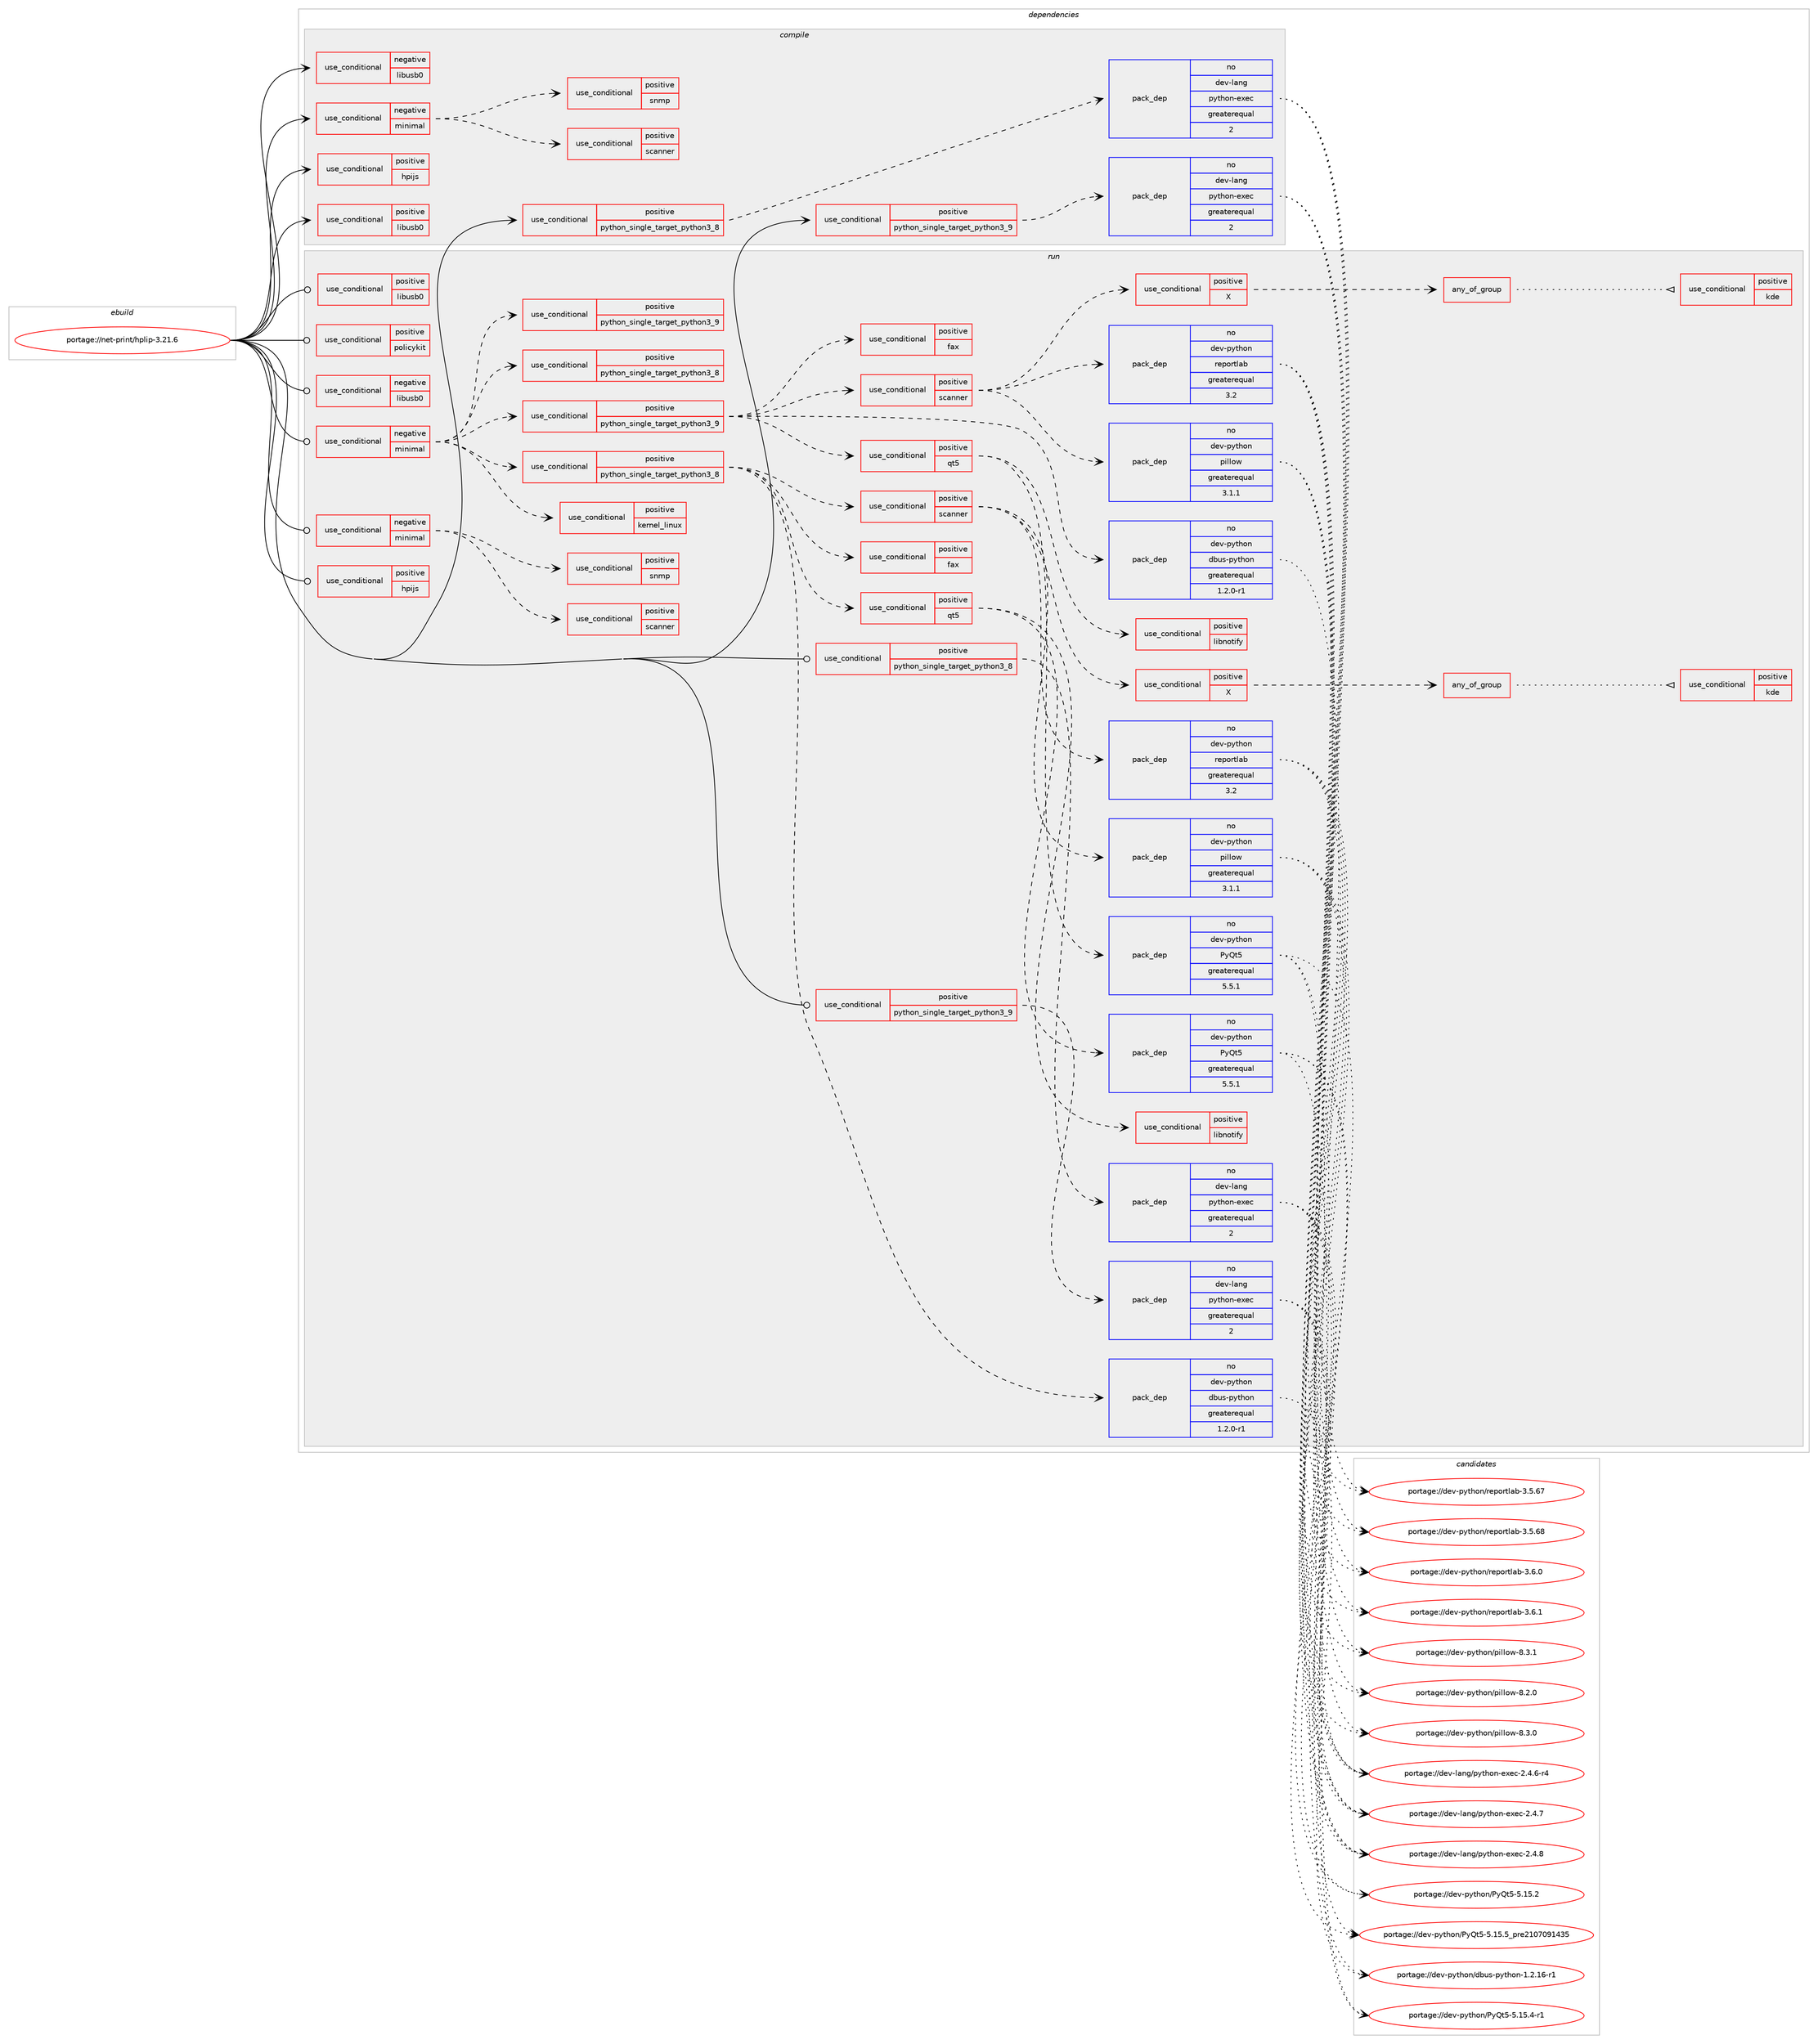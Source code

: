 digraph prolog {

# *************
# Graph options
# *************

newrank=true;
concentrate=true;
compound=true;
graph [rankdir=LR,fontname=Helvetica,fontsize=10,ranksep=1.5];#, ranksep=2.5, nodesep=0.2];
edge  [arrowhead=vee];
node  [fontname=Helvetica,fontsize=10];

# **********
# The ebuild
# **********

subgraph cluster_leftcol {
color=gray;
label=<<i>ebuild</i>>;
id [label="portage://net-print/hplip-3.21.6", color=red, width=4, href="../net-print/hplip-3.21.6.svg"];
}

# ****************
# The dependencies
# ****************

subgraph cluster_midcol {
color=gray;
label=<<i>dependencies</i>>;
subgraph cluster_compile {
fillcolor="#eeeeee";
style=filled;
label=<<i>compile</i>>;
subgraph cond117 {
dependency219 [label=<<TABLE BORDER="0" CELLBORDER="1" CELLSPACING="0" CELLPADDING="4"><TR><TD ROWSPAN="3" CELLPADDING="10">use_conditional</TD></TR><TR><TD>negative</TD></TR><TR><TD>libusb0</TD></TR></TABLE>>, shape=none, color=red];
# *** BEGIN UNKNOWN DEPENDENCY TYPE (TODO) ***
# dependency219 -> package_dependency(portage://net-print/hplip-3.21.6,install,no,virtual,libusb,none,[,,],[slot(1)],[])
# *** END UNKNOWN DEPENDENCY TYPE (TODO) ***

}
id:e -> dependency219:w [weight=20,style="solid",arrowhead="vee"];
subgraph cond118 {
dependency220 [label=<<TABLE BORDER="0" CELLBORDER="1" CELLSPACING="0" CELLPADDING="4"><TR><TD ROWSPAN="3" CELLPADDING="10">use_conditional</TD></TR><TR><TD>negative</TD></TR><TR><TD>minimal</TD></TR></TABLE>>, shape=none, color=red];
subgraph cond119 {
dependency221 [label=<<TABLE BORDER="0" CELLBORDER="1" CELLSPACING="0" CELLPADDING="4"><TR><TD ROWSPAN="3" CELLPADDING="10">use_conditional</TD></TR><TR><TD>positive</TD></TR><TR><TD>scanner</TD></TR></TABLE>>, shape=none, color=red];
# *** BEGIN UNKNOWN DEPENDENCY TYPE (TODO) ***
# dependency221 -> package_dependency(portage://net-print/hplip-3.21.6,install,no,media-gfx,sane-backends,none,[,,],[],[])
# *** END UNKNOWN DEPENDENCY TYPE (TODO) ***

}
dependency220:e -> dependency221:w [weight=20,style="dashed",arrowhead="vee"];
subgraph cond120 {
dependency222 [label=<<TABLE BORDER="0" CELLBORDER="1" CELLSPACING="0" CELLPADDING="4"><TR><TD ROWSPAN="3" CELLPADDING="10">use_conditional</TD></TR><TR><TD>positive</TD></TR><TR><TD>snmp</TD></TR></TABLE>>, shape=none, color=red];
# *** BEGIN UNKNOWN DEPENDENCY TYPE (TODO) ***
# dependency222 -> package_dependency(portage://net-print/hplip-3.21.6,install,no,dev-libs,openssl,none,[,,],[slot(0),equal],[])
# *** END UNKNOWN DEPENDENCY TYPE (TODO) ***

# *** BEGIN UNKNOWN DEPENDENCY TYPE (TODO) ***
# dependency222 -> package_dependency(portage://net-print/hplip-3.21.6,install,no,net-analyzer,net-snmp,none,[,,],any_same_slot,[])
# *** END UNKNOWN DEPENDENCY TYPE (TODO) ***

# *** BEGIN UNKNOWN DEPENDENCY TYPE (TODO) ***
# dependency222 -> package_dependency(portage://net-print/hplip-3.21.6,install,no,net-dns,avahi,none,[,,],[],[use(enable(dbus),none),use(enable(python),none),use(optenable(python_single_target_python3_8),negative),use(optenable(python_single_target_python3_9),negative)])
# *** END UNKNOWN DEPENDENCY TYPE (TODO) ***

}
dependency220:e -> dependency222:w [weight=20,style="dashed",arrowhead="vee"];
}
id:e -> dependency220:w [weight=20,style="solid",arrowhead="vee"];
subgraph cond121 {
dependency223 [label=<<TABLE BORDER="0" CELLBORDER="1" CELLSPACING="0" CELLPADDING="4"><TR><TD ROWSPAN="3" CELLPADDING="10">use_conditional</TD></TR><TR><TD>positive</TD></TR><TR><TD>hpijs</TD></TR></TABLE>>, shape=none, color=red];
# *** BEGIN UNKNOWN DEPENDENCY TYPE (TODO) ***
# dependency223 -> package_dependency(portage://net-print/hplip-3.21.6,install,no,net-print,cups-filters,none,[,,],[],[use(enable(foomatic),none)])
# *** END UNKNOWN DEPENDENCY TYPE (TODO) ***

}
id:e -> dependency223:w [weight=20,style="solid",arrowhead="vee"];
subgraph cond122 {
dependency224 [label=<<TABLE BORDER="0" CELLBORDER="1" CELLSPACING="0" CELLPADDING="4"><TR><TD ROWSPAN="3" CELLPADDING="10">use_conditional</TD></TR><TR><TD>positive</TD></TR><TR><TD>libusb0</TD></TR></TABLE>>, shape=none, color=red];
# *** BEGIN UNKNOWN DEPENDENCY TYPE (TODO) ***
# dependency224 -> package_dependency(portage://net-print/hplip-3.21.6,install,no,virtual,libusb,none,[,,],[slot(0)],[])
# *** END UNKNOWN DEPENDENCY TYPE (TODO) ***

}
id:e -> dependency224:w [weight=20,style="solid",arrowhead="vee"];
subgraph cond123 {
dependency225 [label=<<TABLE BORDER="0" CELLBORDER="1" CELLSPACING="0" CELLPADDING="4"><TR><TD ROWSPAN="3" CELLPADDING="10">use_conditional</TD></TR><TR><TD>positive</TD></TR><TR><TD>python_single_target_python3_8</TD></TR></TABLE>>, shape=none, color=red];
# *** BEGIN UNKNOWN DEPENDENCY TYPE (TODO) ***
# dependency225 -> package_dependency(portage://net-print/hplip-3.21.6,install,no,dev-lang,python,none,[,,],[slot(3.8)],[use(enable(threads),positive),use(enable(xml),none)])
# *** END UNKNOWN DEPENDENCY TYPE (TODO) ***

subgraph pack100 {
dependency226 [label=<<TABLE BORDER="0" CELLBORDER="1" CELLSPACING="0" CELLPADDING="4" WIDTH="220"><TR><TD ROWSPAN="6" CELLPADDING="30">pack_dep</TD></TR><TR><TD WIDTH="110">no</TD></TR><TR><TD>dev-lang</TD></TR><TR><TD>python-exec</TD></TR><TR><TD>greaterequal</TD></TR><TR><TD>2</TD></TR></TABLE>>, shape=none, color=blue];
}
dependency225:e -> dependency226:w [weight=20,style="dashed",arrowhead="vee"];
}
id:e -> dependency225:w [weight=20,style="solid",arrowhead="vee"];
subgraph cond124 {
dependency227 [label=<<TABLE BORDER="0" CELLBORDER="1" CELLSPACING="0" CELLPADDING="4"><TR><TD ROWSPAN="3" CELLPADDING="10">use_conditional</TD></TR><TR><TD>positive</TD></TR><TR><TD>python_single_target_python3_9</TD></TR></TABLE>>, shape=none, color=red];
# *** BEGIN UNKNOWN DEPENDENCY TYPE (TODO) ***
# dependency227 -> package_dependency(portage://net-print/hplip-3.21.6,install,no,dev-lang,python,none,[,,],[slot(3.9)],[use(enable(threads),positive),use(enable(xml),none)])
# *** END UNKNOWN DEPENDENCY TYPE (TODO) ***

subgraph pack101 {
dependency228 [label=<<TABLE BORDER="0" CELLBORDER="1" CELLSPACING="0" CELLPADDING="4" WIDTH="220"><TR><TD ROWSPAN="6" CELLPADDING="30">pack_dep</TD></TR><TR><TD WIDTH="110">no</TD></TR><TR><TD>dev-lang</TD></TR><TR><TD>python-exec</TD></TR><TR><TD>greaterequal</TD></TR><TR><TD>2</TD></TR></TABLE>>, shape=none, color=blue];
}
dependency227:e -> dependency228:w [weight=20,style="dashed",arrowhead="vee"];
}
id:e -> dependency227:w [weight=20,style="solid",arrowhead="vee"];
# *** BEGIN UNKNOWN DEPENDENCY TYPE (TODO) ***
# id -> package_dependency(portage://net-print/hplip-3.21.6,install,no,net-print,cups,none,[,,],[],[])
# *** END UNKNOWN DEPENDENCY TYPE (TODO) ***

# *** BEGIN UNKNOWN DEPENDENCY TYPE (TODO) ***
# id -> package_dependency(portage://net-print/hplip-3.21.6,install,no,sys-apps,dbus,none,[,,],[],[])
# *** END UNKNOWN DEPENDENCY TYPE (TODO) ***

# *** BEGIN UNKNOWN DEPENDENCY TYPE (TODO) ***
# id -> package_dependency(portage://net-print/hplip-3.21.6,install,no,virtual,jpeg,none,[,,],[slot(0)],[])
# *** END UNKNOWN DEPENDENCY TYPE (TODO) ***

}
subgraph cluster_compileandrun {
fillcolor="#eeeeee";
style=filled;
label=<<i>compile and run</i>>;
}
subgraph cluster_run {
fillcolor="#eeeeee";
style=filled;
label=<<i>run</i>>;
subgraph cond125 {
dependency229 [label=<<TABLE BORDER="0" CELLBORDER="1" CELLSPACING="0" CELLPADDING="4"><TR><TD ROWSPAN="3" CELLPADDING="10">use_conditional</TD></TR><TR><TD>negative</TD></TR><TR><TD>libusb0</TD></TR></TABLE>>, shape=none, color=red];
# *** BEGIN UNKNOWN DEPENDENCY TYPE (TODO) ***
# dependency229 -> package_dependency(portage://net-print/hplip-3.21.6,run,no,virtual,libusb,none,[,,],[slot(1)],[])
# *** END UNKNOWN DEPENDENCY TYPE (TODO) ***

}
id:e -> dependency229:w [weight=20,style="solid",arrowhead="odot"];
subgraph cond126 {
dependency230 [label=<<TABLE BORDER="0" CELLBORDER="1" CELLSPACING="0" CELLPADDING="4"><TR><TD ROWSPAN="3" CELLPADDING="10">use_conditional</TD></TR><TR><TD>negative</TD></TR><TR><TD>minimal</TD></TR></TABLE>>, shape=none, color=red];
subgraph cond127 {
dependency231 [label=<<TABLE BORDER="0" CELLBORDER="1" CELLSPACING="0" CELLPADDING="4"><TR><TD ROWSPAN="3" CELLPADDING="10">use_conditional</TD></TR><TR><TD>positive</TD></TR><TR><TD>python_single_target_python3_8</TD></TR></TABLE>>, shape=none, color=red];
# *** BEGIN UNKNOWN DEPENDENCY TYPE (TODO) ***
# dependency231 -> package_dependency(portage://net-print/hplip-3.21.6,run,no,dev-python,pygobject,none,[,,],[slot(3)],[use(enable(python_targets_python3_8),negative)])
# *** END UNKNOWN DEPENDENCY TYPE (TODO) ***

}
dependency230:e -> dependency231:w [weight=20,style="dashed",arrowhead="vee"];
subgraph cond128 {
dependency232 [label=<<TABLE BORDER="0" CELLBORDER="1" CELLSPACING="0" CELLPADDING="4"><TR><TD ROWSPAN="3" CELLPADDING="10">use_conditional</TD></TR><TR><TD>positive</TD></TR><TR><TD>python_single_target_python3_9</TD></TR></TABLE>>, shape=none, color=red];
# *** BEGIN UNKNOWN DEPENDENCY TYPE (TODO) ***
# dependency232 -> package_dependency(portage://net-print/hplip-3.21.6,run,no,dev-python,pygobject,none,[,,],[slot(3)],[use(enable(python_targets_python3_9),negative)])
# *** END UNKNOWN DEPENDENCY TYPE (TODO) ***

}
dependency230:e -> dependency232:w [weight=20,style="dashed",arrowhead="vee"];
subgraph cond129 {
dependency233 [label=<<TABLE BORDER="0" CELLBORDER="1" CELLSPACING="0" CELLPADDING="4"><TR><TD ROWSPAN="3" CELLPADDING="10">use_conditional</TD></TR><TR><TD>positive</TD></TR><TR><TD>kernel_linux</TD></TR></TABLE>>, shape=none, color=red];
# *** BEGIN UNKNOWN DEPENDENCY TYPE (TODO) ***
# dependency233 -> package_dependency(portage://net-print/hplip-3.21.6,run,no,virtual,udev,none,[,,],[],[])
# *** END UNKNOWN DEPENDENCY TYPE (TODO) ***

}
dependency230:e -> dependency233:w [weight=20,style="dashed",arrowhead="vee"];
subgraph cond130 {
dependency234 [label=<<TABLE BORDER="0" CELLBORDER="1" CELLSPACING="0" CELLPADDING="4"><TR><TD ROWSPAN="3" CELLPADDING="10">use_conditional</TD></TR><TR><TD>positive</TD></TR><TR><TD>python_single_target_python3_8</TD></TR></TABLE>>, shape=none, color=red];
subgraph pack102 {
dependency235 [label=<<TABLE BORDER="0" CELLBORDER="1" CELLSPACING="0" CELLPADDING="4" WIDTH="220"><TR><TD ROWSPAN="6" CELLPADDING="30">pack_dep</TD></TR><TR><TD WIDTH="110">no</TD></TR><TR><TD>dev-python</TD></TR><TR><TD>dbus-python</TD></TR><TR><TD>greaterequal</TD></TR><TR><TD>1.2.0-r1</TD></TR></TABLE>>, shape=none, color=blue];
}
dependency234:e -> dependency235:w [weight=20,style="dashed",arrowhead="vee"];
# *** BEGIN UNKNOWN DEPENDENCY TYPE (TODO) ***
# dependency234 -> package_dependency(portage://net-print/hplip-3.21.6,run,no,dev-python,distro,none,[,,],[],[use(enable(python_targets_python3_8),negative)])
# *** END UNKNOWN DEPENDENCY TYPE (TODO) ***

subgraph cond131 {
dependency236 [label=<<TABLE BORDER="0" CELLBORDER="1" CELLSPACING="0" CELLPADDING="4"><TR><TD ROWSPAN="3" CELLPADDING="10">use_conditional</TD></TR><TR><TD>positive</TD></TR><TR><TD>fax</TD></TR></TABLE>>, shape=none, color=red];
# *** BEGIN UNKNOWN DEPENDENCY TYPE (TODO) ***
# dependency236 -> package_dependency(portage://net-print/hplip-3.21.6,run,no,dev-python,reportlab,none,[,,],[],[use(enable(python_targets_python3_8),negative)])
# *** END UNKNOWN DEPENDENCY TYPE (TODO) ***

}
dependency234:e -> dependency236:w [weight=20,style="dashed",arrowhead="vee"];
subgraph cond132 {
dependency237 [label=<<TABLE BORDER="0" CELLBORDER="1" CELLSPACING="0" CELLPADDING="4"><TR><TD ROWSPAN="3" CELLPADDING="10">use_conditional</TD></TR><TR><TD>positive</TD></TR><TR><TD>qt5</TD></TR></TABLE>>, shape=none, color=red];
subgraph pack103 {
dependency238 [label=<<TABLE BORDER="0" CELLBORDER="1" CELLSPACING="0" CELLPADDING="4" WIDTH="220"><TR><TD ROWSPAN="6" CELLPADDING="30">pack_dep</TD></TR><TR><TD WIDTH="110">no</TD></TR><TR><TD>dev-python</TD></TR><TR><TD>PyQt5</TD></TR><TR><TD>greaterequal</TD></TR><TR><TD>5.5.1</TD></TR></TABLE>>, shape=none, color=blue];
}
dependency237:e -> dependency238:w [weight=20,style="dashed",arrowhead="vee"];
subgraph cond133 {
dependency239 [label=<<TABLE BORDER="0" CELLBORDER="1" CELLSPACING="0" CELLPADDING="4"><TR><TD ROWSPAN="3" CELLPADDING="10">use_conditional</TD></TR><TR><TD>positive</TD></TR><TR><TD>libnotify</TD></TR></TABLE>>, shape=none, color=red];
# *** BEGIN UNKNOWN DEPENDENCY TYPE (TODO) ***
# dependency239 -> package_dependency(portage://net-print/hplip-3.21.6,run,no,dev-python,notify2,none,[,,],[],[use(enable(python_targets_python3_8),negative)])
# *** END UNKNOWN DEPENDENCY TYPE (TODO) ***

}
dependency237:e -> dependency239:w [weight=20,style="dashed",arrowhead="vee"];
}
dependency234:e -> dependency237:w [weight=20,style="dashed",arrowhead="vee"];
subgraph cond134 {
dependency240 [label=<<TABLE BORDER="0" CELLBORDER="1" CELLSPACING="0" CELLPADDING="4"><TR><TD ROWSPAN="3" CELLPADDING="10">use_conditional</TD></TR><TR><TD>positive</TD></TR><TR><TD>scanner</TD></TR></TABLE>>, shape=none, color=red];
subgraph pack104 {
dependency241 [label=<<TABLE BORDER="0" CELLBORDER="1" CELLSPACING="0" CELLPADDING="4" WIDTH="220"><TR><TD ROWSPAN="6" CELLPADDING="30">pack_dep</TD></TR><TR><TD WIDTH="110">no</TD></TR><TR><TD>dev-python</TD></TR><TR><TD>reportlab</TD></TR><TR><TD>greaterequal</TD></TR><TR><TD>3.2</TD></TR></TABLE>>, shape=none, color=blue];
}
dependency240:e -> dependency241:w [weight=20,style="dashed",arrowhead="vee"];
subgraph pack105 {
dependency242 [label=<<TABLE BORDER="0" CELLBORDER="1" CELLSPACING="0" CELLPADDING="4" WIDTH="220"><TR><TD ROWSPAN="6" CELLPADDING="30">pack_dep</TD></TR><TR><TD WIDTH="110">no</TD></TR><TR><TD>dev-python</TD></TR><TR><TD>pillow</TD></TR><TR><TD>greaterequal</TD></TR><TR><TD>3.1.1</TD></TR></TABLE>>, shape=none, color=blue];
}
dependency240:e -> dependency242:w [weight=20,style="dashed",arrowhead="vee"];
subgraph cond135 {
dependency243 [label=<<TABLE BORDER="0" CELLBORDER="1" CELLSPACING="0" CELLPADDING="4"><TR><TD ROWSPAN="3" CELLPADDING="10">use_conditional</TD></TR><TR><TD>positive</TD></TR><TR><TD>X</TD></TR></TABLE>>, shape=none, color=red];
subgraph any4 {
dependency244 [label=<<TABLE BORDER="0" CELLBORDER="1" CELLSPACING="0" CELLPADDING="4"><TR><TD CELLPADDING="10">any_of_group</TD></TR></TABLE>>, shape=none, color=red];subgraph cond136 {
dependency245 [label=<<TABLE BORDER="0" CELLBORDER="1" CELLSPACING="0" CELLPADDING="4"><TR><TD ROWSPAN="3" CELLPADDING="10">use_conditional</TD></TR><TR><TD>positive</TD></TR><TR><TD>kde</TD></TR></TABLE>>, shape=none, color=red];
# *** BEGIN UNKNOWN DEPENDENCY TYPE (TODO) ***
# dependency245 -> package_dependency(portage://net-print/hplip-3.21.6,run,no,kde-misc,skanlite,none,[,,],[],[])
# *** END UNKNOWN DEPENDENCY TYPE (TODO) ***

}
dependency244:e -> dependency245:w [weight=20,style="dotted",arrowhead="oinv"];
# *** BEGIN UNKNOWN DEPENDENCY TYPE (TODO) ***
# dependency244 -> package_dependency(portage://net-print/hplip-3.21.6,run,no,media-gfx,xsane,none,[,,],[],[])
# *** END UNKNOWN DEPENDENCY TYPE (TODO) ***

# *** BEGIN UNKNOWN DEPENDENCY TYPE (TODO) ***
# dependency244 -> package_dependency(portage://net-print/hplip-3.21.6,run,no,media-gfx,sane-frontends,none,[,,],[],[])
# *** END UNKNOWN DEPENDENCY TYPE (TODO) ***

}
dependency243:e -> dependency244:w [weight=20,style="dashed",arrowhead="vee"];
}
dependency240:e -> dependency243:w [weight=20,style="dashed",arrowhead="vee"];
}
dependency234:e -> dependency240:w [weight=20,style="dashed",arrowhead="vee"];
}
dependency230:e -> dependency234:w [weight=20,style="dashed",arrowhead="vee"];
subgraph cond137 {
dependency246 [label=<<TABLE BORDER="0" CELLBORDER="1" CELLSPACING="0" CELLPADDING="4"><TR><TD ROWSPAN="3" CELLPADDING="10">use_conditional</TD></TR><TR><TD>positive</TD></TR><TR><TD>python_single_target_python3_9</TD></TR></TABLE>>, shape=none, color=red];
subgraph pack106 {
dependency247 [label=<<TABLE BORDER="0" CELLBORDER="1" CELLSPACING="0" CELLPADDING="4" WIDTH="220"><TR><TD ROWSPAN="6" CELLPADDING="30">pack_dep</TD></TR><TR><TD WIDTH="110">no</TD></TR><TR><TD>dev-python</TD></TR><TR><TD>dbus-python</TD></TR><TR><TD>greaterequal</TD></TR><TR><TD>1.2.0-r1</TD></TR></TABLE>>, shape=none, color=blue];
}
dependency246:e -> dependency247:w [weight=20,style="dashed",arrowhead="vee"];
# *** BEGIN UNKNOWN DEPENDENCY TYPE (TODO) ***
# dependency246 -> package_dependency(portage://net-print/hplip-3.21.6,run,no,dev-python,distro,none,[,,],[],[use(enable(python_targets_python3_9),negative)])
# *** END UNKNOWN DEPENDENCY TYPE (TODO) ***

subgraph cond138 {
dependency248 [label=<<TABLE BORDER="0" CELLBORDER="1" CELLSPACING="0" CELLPADDING="4"><TR><TD ROWSPAN="3" CELLPADDING="10">use_conditional</TD></TR><TR><TD>positive</TD></TR><TR><TD>fax</TD></TR></TABLE>>, shape=none, color=red];
# *** BEGIN UNKNOWN DEPENDENCY TYPE (TODO) ***
# dependency248 -> package_dependency(portage://net-print/hplip-3.21.6,run,no,dev-python,reportlab,none,[,,],[],[use(enable(python_targets_python3_9),negative)])
# *** END UNKNOWN DEPENDENCY TYPE (TODO) ***

}
dependency246:e -> dependency248:w [weight=20,style="dashed",arrowhead="vee"];
subgraph cond139 {
dependency249 [label=<<TABLE BORDER="0" CELLBORDER="1" CELLSPACING="0" CELLPADDING="4"><TR><TD ROWSPAN="3" CELLPADDING="10">use_conditional</TD></TR><TR><TD>positive</TD></TR><TR><TD>qt5</TD></TR></TABLE>>, shape=none, color=red];
subgraph pack107 {
dependency250 [label=<<TABLE BORDER="0" CELLBORDER="1" CELLSPACING="0" CELLPADDING="4" WIDTH="220"><TR><TD ROWSPAN="6" CELLPADDING="30">pack_dep</TD></TR><TR><TD WIDTH="110">no</TD></TR><TR><TD>dev-python</TD></TR><TR><TD>PyQt5</TD></TR><TR><TD>greaterequal</TD></TR><TR><TD>5.5.1</TD></TR></TABLE>>, shape=none, color=blue];
}
dependency249:e -> dependency250:w [weight=20,style="dashed",arrowhead="vee"];
subgraph cond140 {
dependency251 [label=<<TABLE BORDER="0" CELLBORDER="1" CELLSPACING="0" CELLPADDING="4"><TR><TD ROWSPAN="3" CELLPADDING="10">use_conditional</TD></TR><TR><TD>positive</TD></TR><TR><TD>libnotify</TD></TR></TABLE>>, shape=none, color=red];
# *** BEGIN UNKNOWN DEPENDENCY TYPE (TODO) ***
# dependency251 -> package_dependency(portage://net-print/hplip-3.21.6,run,no,dev-python,notify2,none,[,,],[],[use(enable(python_targets_python3_9),negative)])
# *** END UNKNOWN DEPENDENCY TYPE (TODO) ***

}
dependency249:e -> dependency251:w [weight=20,style="dashed",arrowhead="vee"];
}
dependency246:e -> dependency249:w [weight=20,style="dashed",arrowhead="vee"];
subgraph cond141 {
dependency252 [label=<<TABLE BORDER="0" CELLBORDER="1" CELLSPACING="0" CELLPADDING="4"><TR><TD ROWSPAN="3" CELLPADDING="10">use_conditional</TD></TR><TR><TD>positive</TD></TR><TR><TD>scanner</TD></TR></TABLE>>, shape=none, color=red];
subgraph pack108 {
dependency253 [label=<<TABLE BORDER="0" CELLBORDER="1" CELLSPACING="0" CELLPADDING="4" WIDTH="220"><TR><TD ROWSPAN="6" CELLPADDING="30">pack_dep</TD></TR><TR><TD WIDTH="110">no</TD></TR><TR><TD>dev-python</TD></TR><TR><TD>reportlab</TD></TR><TR><TD>greaterequal</TD></TR><TR><TD>3.2</TD></TR></TABLE>>, shape=none, color=blue];
}
dependency252:e -> dependency253:w [weight=20,style="dashed",arrowhead="vee"];
subgraph pack109 {
dependency254 [label=<<TABLE BORDER="0" CELLBORDER="1" CELLSPACING="0" CELLPADDING="4" WIDTH="220"><TR><TD ROWSPAN="6" CELLPADDING="30">pack_dep</TD></TR><TR><TD WIDTH="110">no</TD></TR><TR><TD>dev-python</TD></TR><TR><TD>pillow</TD></TR><TR><TD>greaterequal</TD></TR><TR><TD>3.1.1</TD></TR></TABLE>>, shape=none, color=blue];
}
dependency252:e -> dependency254:w [weight=20,style="dashed",arrowhead="vee"];
subgraph cond142 {
dependency255 [label=<<TABLE BORDER="0" CELLBORDER="1" CELLSPACING="0" CELLPADDING="4"><TR><TD ROWSPAN="3" CELLPADDING="10">use_conditional</TD></TR><TR><TD>positive</TD></TR><TR><TD>X</TD></TR></TABLE>>, shape=none, color=red];
subgraph any5 {
dependency256 [label=<<TABLE BORDER="0" CELLBORDER="1" CELLSPACING="0" CELLPADDING="4"><TR><TD CELLPADDING="10">any_of_group</TD></TR></TABLE>>, shape=none, color=red];subgraph cond143 {
dependency257 [label=<<TABLE BORDER="0" CELLBORDER="1" CELLSPACING="0" CELLPADDING="4"><TR><TD ROWSPAN="3" CELLPADDING="10">use_conditional</TD></TR><TR><TD>positive</TD></TR><TR><TD>kde</TD></TR></TABLE>>, shape=none, color=red];
# *** BEGIN UNKNOWN DEPENDENCY TYPE (TODO) ***
# dependency257 -> package_dependency(portage://net-print/hplip-3.21.6,run,no,kde-misc,skanlite,none,[,,],[],[])
# *** END UNKNOWN DEPENDENCY TYPE (TODO) ***

}
dependency256:e -> dependency257:w [weight=20,style="dotted",arrowhead="oinv"];
# *** BEGIN UNKNOWN DEPENDENCY TYPE (TODO) ***
# dependency256 -> package_dependency(portage://net-print/hplip-3.21.6,run,no,media-gfx,xsane,none,[,,],[],[])
# *** END UNKNOWN DEPENDENCY TYPE (TODO) ***

# *** BEGIN UNKNOWN DEPENDENCY TYPE (TODO) ***
# dependency256 -> package_dependency(portage://net-print/hplip-3.21.6,run,no,media-gfx,sane-frontends,none,[,,],[],[])
# *** END UNKNOWN DEPENDENCY TYPE (TODO) ***

}
dependency255:e -> dependency256:w [weight=20,style="dashed",arrowhead="vee"];
}
dependency252:e -> dependency255:w [weight=20,style="dashed",arrowhead="vee"];
}
dependency246:e -> dependency252:w [weight=20,style="dashed",arrowhead="vee"];
}
dependency230:e -> dependency246:w [weight=20,style="dashed",arrowhead="vee"];
}
id:e -> dependency230:w [weight=20,style="solid",arrowhead="odot"];
subgraph cond144 {
dependency258 [label=<<TABLE BORDER="0" CELLBORDER="1" CELLSPACING="0" CELLPADDING="4"><TR><TD ROWSPAN="3" CELLPADDING="10">use_conditional</TD></TR><TR><TD>negative</TD></TR><TR><TD>minimal</TD></TR></TABLE>>, shape=none, color=red];
subgraph cond145 {
dependency259 [label=<<TABLE BORDER="0" CELLBORDER="1" CELLSPACING="0" CELLPADDING="4"><TR><TD ROWSPAN="3" CELLPADDING="10">use_conditional</TD></TR><TR><TD>positive</TD></TR><TR><TD>scanner</TD></TR></TABLE>>, shape=none, color=red];
# *** BEGIN UNKNOWN DEPENDENCY TYPE (TODO) ***
# dependency259 -> package_dependency(portage://net-print/hplip-3.21.6,run,no,media-gfx,sane-backends,none,[,,],[],[])
# *** END UNKNOWN DEPENDENCY TYPE (TODO) ***

}
dependency258:e -> dependency259:w [weight=20,style="dashed",arrowhead="vee"];
subgraph cond146 {
dependency260 [label=<<TABLE BORDER="0" CELLBORDER="1" CELLSPACING="0" CELLPADDING="4"><TR><TD ROWSPAN="3" CELLPADDING="10">use_conditional</TD></TR><TR><TD>positive</TD></TR><TR><TD>snmp</TD></TR></TABLE>>, shape=none, color=red];
# *** BEGIN UNKNOWN DEPENDENCY TYPE (TODO) ***
# dependency260 -> package_dependency(portage://net-print/hplip-3.21.6,run,no,dev-libs,openssl,none,[,,],[slot(0),equal],[])
# *** END UNKNOWN DEPENDENCY TYPE (TODO) ***

# *** BEGIN UNKNOWN DEPENDENCY TYPE (TODO) ***
# dependency260 -> package_dependency(portage://net-print/hplip-3.21.6,run,no,net-analyzer,net-snmp,none,[,,],any_same_slot,[])
# *** END UNKNOWN DEPENDENCY TYPE (TODO) ***

# *** BEGIN UNKNOWN DEPENDENCY TYPE (TODO) ***
# dependency260 -> package_dependency(portage://net-print/hplip-3.21.6,run,no,net-dns,avahi,none,[,,],[],[use(enable(dbus),none),use(enable(python),none),use(optenable(python_single_target_python3_8),negative),use(optenable(python_single_target_python3_9),negative)])
# *** END UNKNOWN DEPENDENCY TYPE (TODO) ***

}
dependency258:e -> dependency260:w [weight=20,style="dashed",arrowhead="vee"];
}
id:e -> dependency258:w [weight=20,style="solid",arrowhead="odot"];
subgraph cond147 {
dependency261 [label=<<TABLE BORDER="0" CELLBORDER="1" CELLSPACING="0" CELLPADDING="4"><TR><TD ROWSPAN="3" CELLPADDING="10">use_conditional</TD></TR><TR><TD>positive</TD></TR><TR><TD>hpijs</TD></TR></TABLE>>, shape=none, color=red];
# *** BEGIN UNKNOWN DEPENDENCY TYPE (TODO) ***
# dependency261 -> package_dependency(portage://net-print/hplip-3.21.6,run,no,net-print,cups-filters,none,[,,],[],[use(enable(foomatic),none)])
# *** END UNKNOWN DEPENDENCY TYPE (TODO) ***

}
id:e -> dependency261:w [weight=20,style="solid",arrowhead="odot"];
subgraph cond148 {
dependency262 [label=<<TABLE BORDER="0" CELLBORDER="1" CELLSPACING="0" CELLPADDING="4"><TR><TD ROWSPAN="3" CELLPADDING="10">use_conditional</TD></TR><TR><TD>positive</TD></TR><TR><TD>libusb0</TD></TR></TABLE>>, shape=none, color=red];
# *** BEGIN UNKNOWN DEPENDENCY TYPE (TODO) ***
# dependency262 -> package_dependency(portage://net-print/hplip-3.21.6,run,no,virtual,libusb,none,[,,],[slot(0)],[])
# *** END UNKNOWN DEPENDENCY TYPE (TODO) ***

}
id:e -> dependency262:w [weight=20,style="solid",arrowhead="odot"];
subgraph cond149 {
dependency263 [label=<<TABLE BORDER="0" CELLBORDER="1" CELLSPACING="0" CELLPADDING="4"><TR><TD ROWSPAN="3" CELLPADDING="10">use_conditional</TD></TR><TR><TD>positive</TD></TR><TR><TD>policykit</TD></TR></TABLE>>, shape=none, color=red];
# *** BEGIN UNKNOWN DEPENDENCY TYPE (TODO) ***
# dependency263 -> package_dependency(portage://net-print/hplip-3.21.6,run,no,sys-auth,polkit,none,[,,],[],[])
# *** END UNKNOWN DEPENDENCY TYPE (TODO) ***

}
id:e -> dependency263:w [weight=20,style="solid",arrowhead="odot"];
subgraph cond150 {
dependency264 [label=<<TABLE BORDER="0" CELLBORDER="1" CELLSPACING="0" CELLPADDING="4"><TR><TD ROWSPAN="3" CELLPADDING="10">use_conditional</TD></TR><TR><TD>positive</TD></TR><TR><TD>python_single_target_python3_8</TD></TR></TABLE>>, shape=none, color=red];
# *** BEGIN UNKNOWN DEPENDENCY TYPE (TODO) ***
# dependency264 -> package_dependency(portage://net-print/hplip-3.21.6,run,no,dev-lang,python,none,[,,],[slot(3.8)],[use(enable(threads),positive),use(enable(xml),none)])
# *** END UNKNOWN DEPENDENCY TYPE (TODO) ***

subgraph pack110 {
dependency265 [label=<<TABLE BORDER="0" CELLBORDER="1" CELLSPACING="0" CELLPADDING="4" WIDTH="220"><TR><TD ROWSPAN="6" CELLPADDING="30">pack_dep</TD></TR><TR><TD WIDTH="110">no</TD></TR><TR><TD>dev-lang</TD></TR><TR><TD>python-exec</TD></TR><TR><TD>greaterequal</TD></TR><TR><TD>2</TD></TR></TABLE>>, shape=none, color=blue];
}
dependency264:e -> dependency265:w [weight=20,style="dashed",arrowhead="vee"];
}
id:e -> dependency264:w [weight=20,style="solid",arrowhead="odot"];
subgraph cond151 {
dependency266 [label=<<TABLE BORDER="0" CELLBORDER="1" CELLSPACING="0" CELLPADDING="4"><TR><TD ROWSPAN="3" CELLPADDING="10">use_conditional</TD></TR><TR><TD>positive</TD></TR><TR><TD>python_single_target_python3_9</TD></TR></TABLE>>, shape=none, color=red];
# *** BEGIN UNKNOWN DEPENDENCY TYPE (TODO) ***
# dependency266 -> package_dependency(portage://net-print/hplip-3.21.6,run,no,dev-lang,python,none,[,,],[slot(3.9)],[use(enable(threads),positive),use(enable(xml),none)])
# *** END UNKNOWN DEPENDENCY TYPE (TODO) ***

subgraph pack111 {
dependency267 [label=<<TABLE BORDER="0" CELLBORDER="1" CELLSPACING="0" CELLPADDING="4" WIDTH="220"><TR><TD ROWSPAN="6" CELLPADDING="30">pack_dep</TD></TR><TR><TD WIDTH="110">no</TD></TR><TR><TD>dev-lang</TD></TR><TR><TD>python-exec</TD></TR><TR><TD>greaterequal</TD></TR><TR><TD>2</TD></TR></TABLE>>, shape=none, color=blue];
}
dependency266:e -> dependency267:w [weight=20,style="dashed",arrowhead="vee"];
}
id:e -> dependency266:w [weight=20,style="solid",arrowhead="odot"];
# *** BEGIN UNKNOWN DEPENDENCY TYPE (TODO) ***
# id -> package_dependency(portage://net-print/hplip-3.21.6,run,no,app-text,ghostscript-gpl,none,[,,],[],[])
# *** END UNKNOWN DEPENDENCY TYPE (TODO) ***

# *** BEGIN UNKNOWN DEPENDENCY TYPE (TODO) ***
# id -> package_dependency(portage://net-print/hplip-3.21.6,run,no,net-print,cups,none,[,,],[],[])
# *** END UNKNOWN DEPENDENCY TYPE (TODO) ***

# *** BEGIN UNKNOWN DEPENDENCY TYPE (TODO) ***
# id -> package_dependency(portage://net-print/hplip-3.21.6,run,no,sys-apps,dbus,none,[,,],[],[])
# *** END UNKNOWN DEPENDENCY TYPE (TODO) ***

# *** BEGIN UNKNOWN DEPENDENCY TYPE (TODO) ***
# id -> package_dependency(portage://net-print/hplip-3.21.6,run,no,virtual,jpeg,none,[,,],[slot(0)],[])
# *** END UNKNOWN DEPENDENCY TYPE (TODO) ***

}
}

# **************
# The candidates
# **************

subgraph cluster_choices {
rank=same;
color=gray;
label=<<i>candidates</i>>;

subgraph choice100 {
color=black;
nodesep=1;
choice10010111845108971101034711212111610411111045101120101994550465246544511452 [label="portage://dev-lang/python-exec-2.4.6-r4", color=red, width=4,href="../dev-lang/python-exec-2.4.6-r4.svg"];
choice1001011184510897110103471121211161041111104510112010199455046524655 [label="portage://dev-lang/python-exec-2.4.7", color=red, width=4,href="../dev-lang/python-exec-2.4.7.svg"];
choice1001011184510897110103471121211161041111104510112010199455046524656 [label="portage://dev-lang/python-exec-2.4.8", color=red, width=4,href="../dev-lang/python-exec-2.4.8.svg"];
dependency226:e -> choice10010111845108971101034711212111610411111045101120101994550465246544511452:w [style=dotted,weight="100"];
dependency226:e -> choice1001011184510897110103471121211161041111104510112010199455046524655:w [style=dotted,weight="100"];
dependency226:e -> choice1001011184510897110103471121211161041111104510112010199455046524656:w [style=dotted,weight="100"];
}
subgraph choice101 {
color=black;
nodesep=1;
choice10010111845108971101034711212111610411111045101120101994550465246544511452 [label="portage://dev-lang/python-exec-2.4.6-r4", color=red, width=4,href="../dev-lang/python-exec-2.4.6-r4.svg"];
choice1001011184510897110103471121211161041111104510112010199455046524655 [label="portage://dev-lang/python-exec-2.4.7", color=red, width=4,href="../dev-lang/python-exec-2.4.7.svg"];
choice1001011184510897110103471121211161041111104510112010199455046524656 [label="portage://dev-lang/python-exec-2.4.8", color=red, width=4,href="../dev-lang/python-exec-2.4.8.svg"];
dependency228:e -> choice10010111845108971101034711212111610411111045101120101994550465246544511452:w [style=dotted,weight="100"];
dependency228:e -> choice1001011184510897110103471121211161041111104510112010199455046524655:w [style=dotted,weight="100"];
dependency228:e -> choice1001011184510897110103471121211161041111104510112010199455046524656:w [style=dotted,weight="100"];
}
subgraph choice102 {
color=black;
nodesep=1;
choice10010111845112121116104111110471009811711545112121116104111110454946504649544511449 [label="portage://dev-python/dbus-python-1.2.16-r1", color=red, width=4,href="../dev-python/dbus-python-1.2.16-r1.svg"];
dependency235:e -> choice10010111845112121116104111110471009811711545112121116104111110454946504649544511449:w [style=dotted,weight="100"];
}
subgraph choice103 {
color=black;
nodesep=1;
choice100101118451121211161041111104780121811165345534649534650 [label="portage://dev-python/PyQt5-5.15.2", color=red, width=4,href="../dev-python/PyQt5-5.15.2.svg"];
choice1001011184511212111610411111047801218111653455346495346524511449 [label="portage://dev-python/PyQt5-5.15.4-r1", color=red, width=4,href="../dev-python/PyQt5-5.15.4-r1.svg"];
choice1001011184511212111610411111047801218111653455346495346539511211410150494855485749525153 [label="portage://dev-python/PyQt5-5.15.5_pre2107091435", color=red, width=4,href="../dev-python/PyQt5-5.15.5_pre2107091435.svg"];
dependency238:e -> choice100101118451121211161041111104780121811165345534649534650:w [style=dotted,weight="100"];
dependency238:e -> choice1001011184511212111610411111047801218111653455346495346524511449:w [style=dotted,weight="100"];
dependency238:e -> choice1001011184511212111610411111047801218111653455346495346539511211410150494855485749525153:w [style=dotted,weight="100"];
}
subgraph choice104 {
color=black;
nodesep=1;
choice1001011184511212111610411111047114101112111114116108979845514653465455 [label="portage://dev-python/reportlab-3.5.67", color=red, width=4,href="../dev-python/reportlab-3.5.67.svg"];
choice1001011184511212111610411111047114101112111114116108979845514653465456 [label="portage://dev-python/reportlab-3.5.68", color=red, width=4,href="../dev-python/reportlab-3.5.68.svg"];
choice10010111845112121116104111110471141011121111141161089798455146544648 [label="portage://dev-python/reportlab-3.6.0", color=red, width=4,href="../dev-python/reportlab-3.6.0.svg"];
choice10010111845112121116104111110471141011121111141161089798455146544649 [label="portage://dev-python/reportlab-3.6.1", color=red, width=4,href="../dev-python/reportlab-3.6.1.svg"];
dependency241:e -> choice1001011184511212111610411111047114101112111114116108979845514653465455:w [style=dotted,weight="100"];
dependency241:e -> choice1001011184511212111610411111047114101112111114116108979845514653465456:w [style=dotted,weight="100"];
dependency241:e -> choice10010111845112121116104111110471141011121111141161089798455146544648:w [style=dotted,weight="100"];
dependency241:e -> choice10010111845112121116104111110471141011121111141161089798455146544649:w [style=dotted,weight="100"];
}
subgraph choice105 {
color=black;
nodesep=1;
choice1001011184511212111610411111047112105108108111119455646504648 [label="portage://dev-python/pillow-8.2.0", color=red, width=4,href="../dev-python/pillow-8.2.0.svg"];
choice1001011184511212111610411111047112105108108111119455646514648 [label="portage://dev-python/pillow-8.3.0", color=red, width=4,href="../dev-python/pillow-8.3.0.svg"];
choice1001011184511212111610411111047112105108108111119455646514649 [label="portage://dev-python/pillow-8.3.1", color=red, width=4,href="../dev-python/pillow-8.3.1.svg"];
dependency242:e -> choice1001011184511212111610411111047112105108108111119455646504648:w [style=dotted,weight="100"];
dependency242:e -> choice1001011184511212111610411111047112105108108111119455646514648:w [style=dotted,weight="100"];
dependency242:e -> choice1001011184511212111610411111047112105108108111119455646514649:w [style=dotted,weight="100"];
}
subgraph choice106 {
color=black;
nodesep=1;
choice10010111845112121116104111110471009811711545112121116104111110454946504649544511449 [label="portage://dev-python/dbus-python-1.2.16-r1", color=red, width=4,href="../dev-python/dbus-python-1.2.16-r1.svg"];
dependency247:e -> choice10010111845112121116104111110471009811711545112121116104111110454946504649544511449:w [style=dotted,weight="100"];
}
subgraph choice107 {
color=black;
nodesep=1;
choice100101118451121211161041111104780121811165345534649534650 [label="portage://dev-python/PyQt5-5.15.2", color=red, width=4,href="../dev-python/PyQt5-5.15.2.svg"];
choice1001011184511212111610411111047801218111653455346495346524511449 [label="portage://dev-python/PyQt5-5.15.4-r1", color=red, width=4,href="../dev-python/PyQt5-5.15.4-r1.svg"];
choice1001011184511212111610411111047801218111653455346495346539511211410150494855485749525153 [label="portage://dev-python/PyQt5-5.15.5_pre2107091435", color=red, width=4,href="../dev-python/PyQt5-5.15.5_pre2107091435.svg"];
dependency250:e -> choice100101118451121211161041111104780121811165345534649534650:w [style=dotted,weight="100"];
dependency250:e -> choice1001011184511212111610411111047801218111653455346495346524511449:w [style=dotted,weight="100"];
dependency250:e -> choice1001011184511212111610411111047801218111653455346495346539511211410150494855485749525153:w [style=dotted,weight="100"];
}
subgraph choice108 {
color=black;
nodesep=1;
choice1001011184511212111610411111047114101112111114116108979845514653465455 [label="portage://dev-python/reportlab-3.5.67", color=red, width=4,href="../dev-python/reportlab-3.5.67.svg"];
choice1001011184511212111610411111047114101112111114116108979845514653465456 [label="portage://dev-python/reportlab-3.5.68", color=red, width=4,href="../dev-python/reportlab-3.5.68.svg"];
choice10010111845112121116104111110471141011121111141161089798455146544648 [label="portage://dev-python/reportlab-3.6.0", color=red, width=4,href="../dev-python/reportlab-3.6.0.svg"];
choice10010111845112121116104111110471141011121111141161089798455146544649 [label="portage://dev-python/reportlab-3.6.1", color=red, width=4,href="../dev-python/reportlab-3.6.1.svg"];
dependency253:e -> choice1001011184511212111610411111047114101112111114116108979845514653465455:w [style=dotted,weight="100"];
dependency253:e -> choice1001011184511212111610411111047114101112111114116108979845514653465456:w [style=dotted,weight="100"];
dependency253:e -> choice10010111845112121116104111110471141011121111141161089798455146544648:w [style=dotted,weight="100"];
dependency253:e -> choice10010111845112121116104111110471141011121111141161089798455146544649:w [style=dotted,weight="100"];
}
subgraph choice109 {
color=black;
nodesep=1;
choice1001011184511212111610411111047112105108108111119455646504648 [label="portage://dev-python/pillow-8.2.0", color=red, width=4,href="../dev-python/pillow-8.2.0.svg"];
choice1001011184511212111610411111047112105108108111119455646514648 [label="portage://dev-python/pillow-8.3.0", color=red, width=4,href="../dev-python/pillow-8.3.0.svg"];
choice1001011184511212111610411111047112105108108111119455646514649 [label="portage://dev-python/pillow-8.3.1", color=red, width=4,href="../dev-python/pillow-8.3.1.svg"];
dependency254:e -> choice1001011184511212111610411111047112105108108111119455646504648:w [style=dotted,weight="100"];
dependency254:e -> choice1001011184511212111610411111047112105108108111119455646514648:w [style=dotted,weight="100"];
dependency254:e -> choice1001011184511212111610411111047112105108108111119455646514649:w [style=dotted,weight="100"];
}
subgraph choice110 {
color=black;
nodesep=1;
choice10010111845108971101034711212111610411111045101120101994550465246544511452 [label="portage://dev-lang/python-exec-2.4.6-r4", color=red, width=4,href="../dev-lang/python-exec-2.4.6-r4.svg"];
choice1001011184510897110103471121211161041111104510112010199455046524655 [label="portage://dev-lang/python-exec-2.4.7", color=red, width=4,href="../dev-lang/python-exec-2.4.7.svg"];
choice1001011184510897110103471121211161041111104510112010199455046524656 [label="portage://dev-lang/python-exec-2.4.8", color=red, width=4,href="../dev-lang/python-exec-2.4.8.svg"];
dependency265:e -> choice10010111845108971101034711212111610411111045101120101994550465246544511452:w [style=dotted,weight="100"];
dependency265:e -> choice1001011184510897110103471121211161041111104510112010199455046524655:w [style=dotted,weight="100"];
dependency265:e -> choice1001011184510897110103471121211161041111104510112010199455046524656:w [style=dotted,weight="100"];
}
subgraph choice111 {
color=black;
nodesep=1;
choice10010111845108971101034711212111610411111045101120101994550465246544511452 [label="portage://dev-lang/python-exec-2.4.6-r4", color=red, width=4,href="../dev-lang/python-exec-2.4.6-r4.svg"];
choice1001011184510897110103471121211161041111104510112010199455046524655 [label="portage://dev-lang/python-exec-2.4.7", color=red, width=4,href="../dev-lang/python-exec-2.4.7.svg"];
choice1001011184510897110103471121211161041111104510112010199455046524656 [label="portage://dev-lang/python-exec-2.4.8", color=red, width=4,href="../dev-lang/python-exec-2.4.8.svg"];
dependency267:e -> choice10010111845108971101034711212111610411111045101120101994550465246544511452:w [style=dotted,weight="100"];
dependency267:e -> choice1001011184510897110103471121211161041111104510112010199455046524655:w [style=dotted,weight="100"];
dependency267:e -> choice1001011184510897110103471121211161041111104510112010199455046524656:w [style=dotted,weight="100"];
}
}

}
